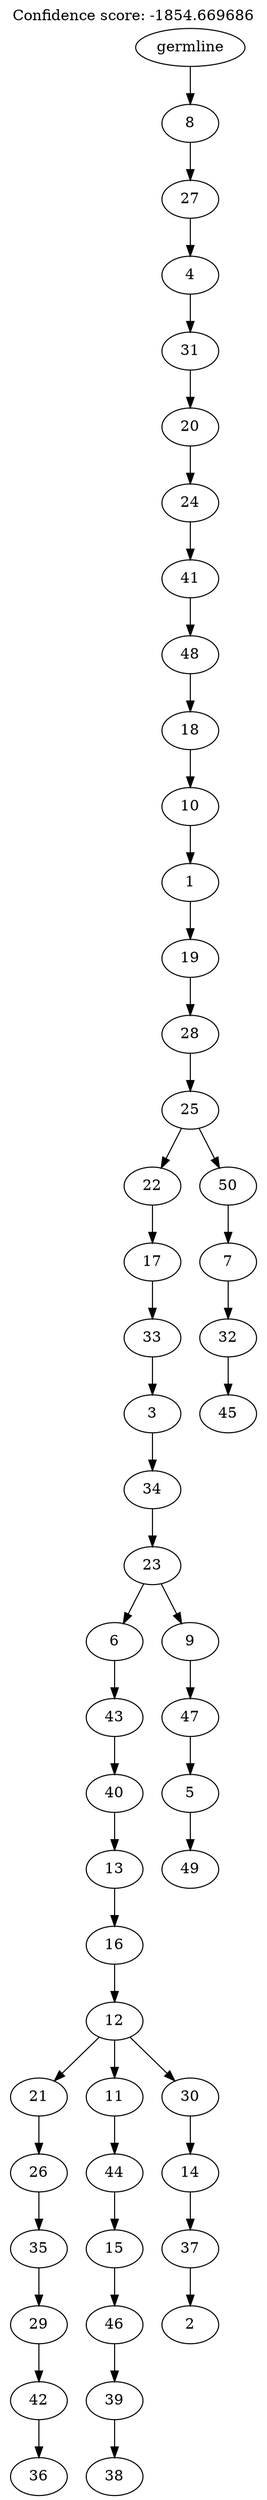 digraph g {
	"49" -> "50";
	"50" [label="36"];
	"48" -> "49";
	"49" [label="42"];
	"47" -> "48";
	"48" [label="29"];
	"46" -> "47";
	"47" [label="35"];
	"45" -> "46";
	"46" [label="26"];
	"43" -> "44";
	"44" [label="38"];
	"42" -> "43";
	"43" [label="39"];
	"41" -> "42";
	"42" [label="46"];
	"40" -> "41";
	"41" [label="15"];
	"39" -> "40";
	"40" [label="44"];
	"37" -> "38";
	"38" [label="2"];
	"36" -> "37";
	"37" [label="37"];
	"35" -> "36";
	"36" [label="14"];
	"34" -> "35";
	"35" [label="30"];
	"34" -> "39";
	"39" [label="11"];
	"34" -> "45";
	"45" [label="21"];
	"33" -> "34";
	"34" [label="12"];
	"32" -> "33";
	"33" [label="16"];
	"31" -> "32";
	"32" [label="13"];
	"30" -> "31";
	"31" [label="40"];
	"29" -> "30";
	"30" [label="43"];
	"27" -> "28";
	"28" [label="49"];
	"26" -> "27";
	"27" [label="5"];
	"25" -> "26";
	"26" [label="47"];
	"24" -> "25";
	"25" [label="9"];
	"24" -> "29";
	"29" [label="6"];
	"23" -> "24";
	"24" [label="23"];
	"22" -> "23";
	"23" [label="34"];
	"21" -> "22";
	"22" [label="3"];
	"20" -> "21";
	"21" [label="33"];
	"19" -> "20";
	"20" [label="17"];
	"17" -> "18";
	"18" [label="45"];
	"16" -> "17";
	"17" [label="32"];
	"15" -> "16";
	"16" [label="7"];
	"14" -> "15";
	"15" [label="50"];
	"14" -> "19";
	"19" [label="22"];
	"13" -> "14";
	"14" [label="25"];
	"12" -> "13";
	"13" [label="28"];
	"11" -> "12";
	"12" [label="19"];
	"10" -> "11";
	"11" [label="1"];
	"9" -> "10";
	"10" [label="10"];
	"8" -> "9";
	"9" [label="18"];
	"7" -> "8";
	"8" [label="48"];
	"6" -> "7";
	"7" [label="41"];
	"5" -> "6";
	"6" [label="24"];
	"4" -> "5";
	"5" [label="20"];
	"3" -> "4";
	"4" [label="31"];
	"2" -> "3";
	"3" [label="4"];
	"1" -> "2";
	"2" [label="27"];
	"0" -> "1";
	"1" [label="8"];
	"0" [label="germline"];
	labelloc="t";
	label="Confidence score: -1854.669686";
}
